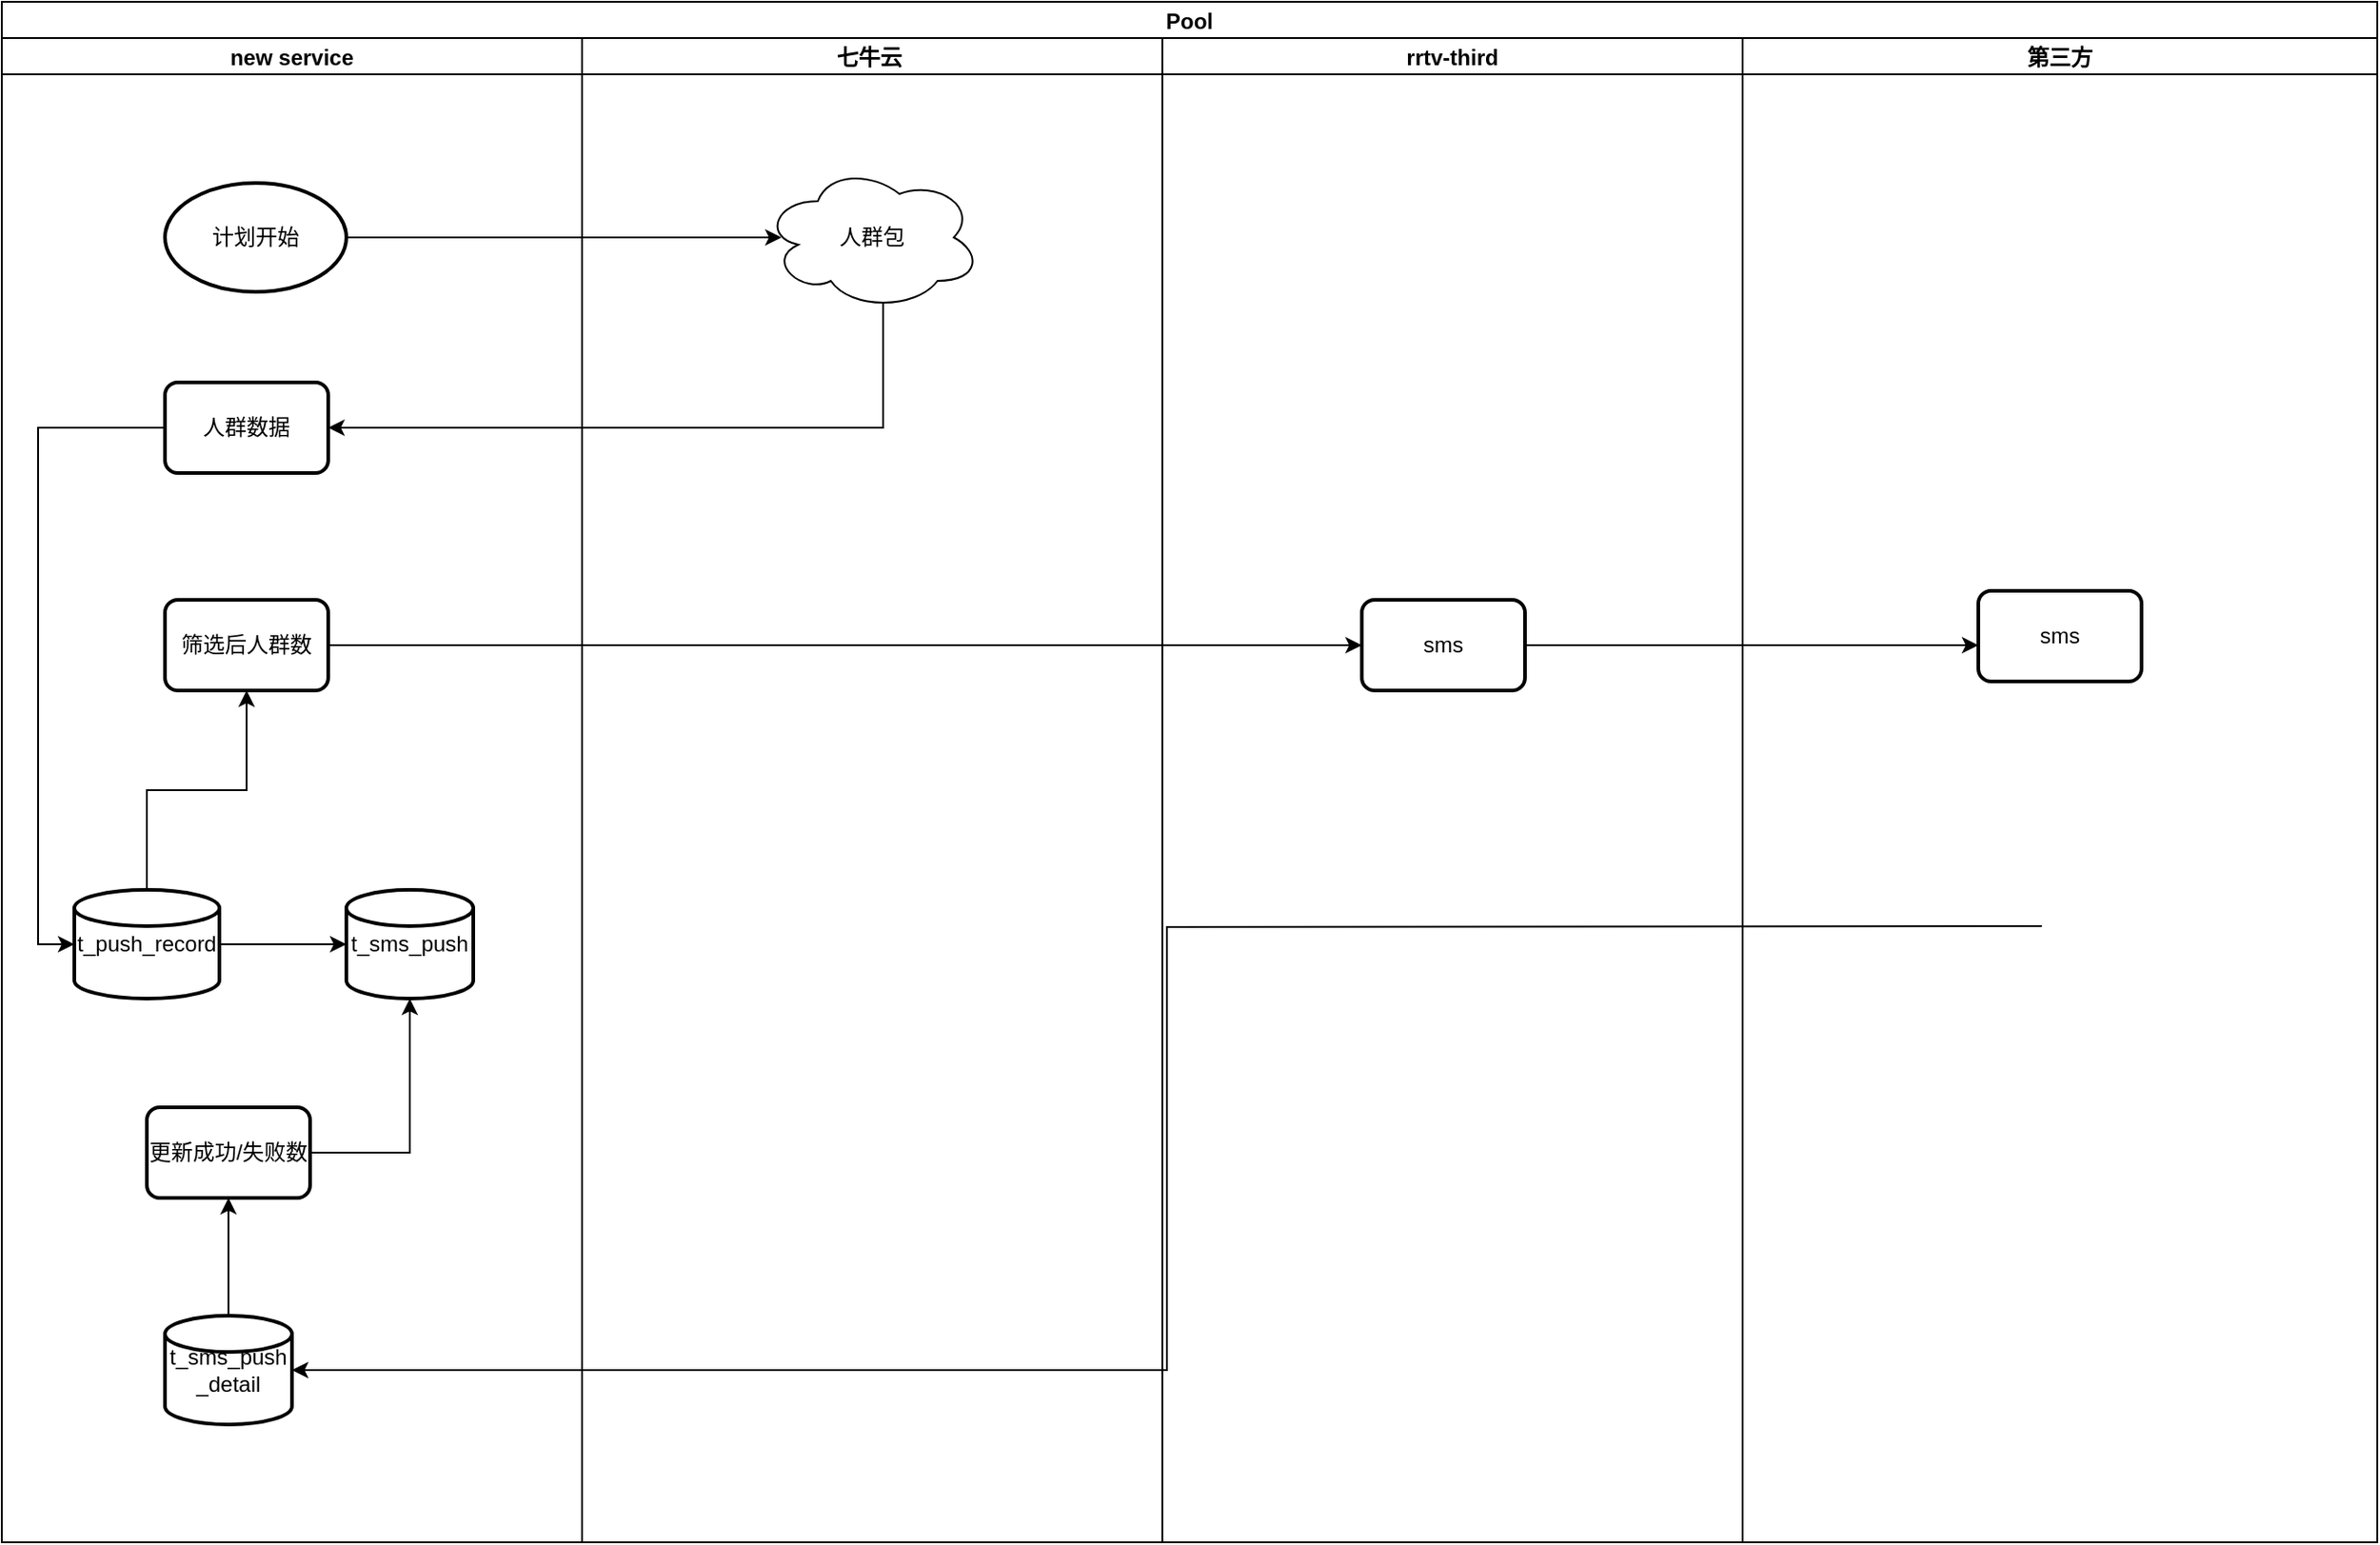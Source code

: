 <mxfile version="20.2.1" type="github">
  <diagram id="P1KyQecb3_lS92I9GrIe" name="第 1 页">
    <mxGraphModel dx="827" dy="459" grid="1" gridSize="10" guides="1" tooltips="1" connect="1" arrows="1" fold="1" page="1" pageScale="1" pageWidth="827" pageHeight="1169" math="0" shadow="0">
      <root>
        <mxCell id="0" />
        <mxCell id="1" parent="0" />
        <mxCell id="-f15-j_1cpKKH325Tn5B-32" value="Pool" style="swimlane;childLayout=stackLayout;resizeParent=1;resizeParentMax=0;startSize=20;rounded=0;shadow=0;sketch=0;" vertex="1" parent="1">
          <mxGeometry x="160" y="310" width="1310" height="850" as="geometry" />
        </mxCell>
        <mxCell id="-f15-j_1cpKKH325Tn5B-68" style="edgeStyle=orthogonalEdgeStyle;rounded=0;orthogonalLoop=1;jettySize=auto;html=1;entryX=1;entryY=0.5;entryDx=0;entryDy=0;entryPerimeter=0;shadow=0;strokeColor=default;exitX=0.5;exitY=1;exitDx=0;exitDy=0;" edge="1" parent="-f15-j_1cpKKH325Tn5B-32" target="-f15-j_1cpKKH325Tn5B-42">
          <mxGeometry relative="1" as="geometry">
            <mxPoint x="1125" y="510" as="sourcePoint" />
          </mxGeometry>
        </mxCell>
        <mxCell id="-f15-j_1cpKKH325Tn5B-33" value="new service" style="swimlane;startSize=20;rounded=0;shadow=0;sketch=0;" vertex="1" parent="-f15-j_1cpKKH325Tn5B-32">
          <mxGeometry y="20" width="320" height="830" as="geometry" />
        </mxCell>
        <mxCell id="-f15-j_1cpKKH325Tn5B-40" value="计划开始" style="strokeWidth=2;html=1;shape=mxgraph.flowchart.start_1;whiteSpace=wrap;rounded=0;shadow=0;sketch=0;gradientColor=none;" vertex="1" parent="-f15-j_1cpKKH325Tn5B-33">
          <mxGeometry x="90" y="80" width="100" height="60" as="geometry" />
        </mxCell>
        <mxCell id="-f15-j_1cpKKH325Tn5B-75" style="edgeStyle=orthogonalEdgeStyle;rounded=0;orthogonalLoop=1;jettySize=auto;html=1;entryX=0.5;entryY=1;entryDx=0;entryDy=0;shadow=0;strokeColor=default;" edge="1" parent="-f15-j_1cpKKH325Tn5B-33" source="-f15-j_1cpKKH325Tn5B-42" target="-f15-j_1cpKKH325Tn5B-73">
          <mxGeometry relative="1" as="geometry" />
        </mxCell>
        <mxCell id="-f15-j_1cpKKH325Tn5B-42" value="t_sms_push&lt;br&gt;_detail" style="strokeWidth=2;html=1;shape=mxgraph.flowchart.database;whiteSpace=wrap;rounded=0;shadow=0;sketch=0;gradientColor=none;align=center;" vertex="1" parent="-f15-j_1cpKKH325Tn5B-33">
          <mxGeometry x="90" y="705" width="70" height="60" as="geometry" />
        </mxCell>
        <mxCell id="-f15-j_1cpKKH325Tn5B-66" style="edgeStyle=orthogonalEdgeStyle;rounded=0;orthogonalLoop=1;jettySize=auto;html=1;entryX=0;entryY=0.5;entryDx=0;entryDy=0;entryPerimeter=0;shadow=0;strokeColor=default;" edge="1" parent="-f15-j_1cpKKH325Tn5B-33" source="-f15-j_1cpKKH325Tn5B-45" target="-f15-j_1cpKKH325Tn5B-41">
          <mxGeometry relative="1" as="geometry" />
        </mxCell>
        <mxCell id="-f15-j_1cpKKH325Tn5B-67" style="edgeStyle=orthogonalEdgeStyle;rounded=0;orthogonalLoop=1;jettySize=auto;html=1;shadow=0;strokeColor=default;" edge="1" parent="-f15-j_1cpKKH325Tn5B-33" source="-f15-j_1cpKKH325Tn5B-45" target="-f15-j_1cpKKH325Tn5B-59">
          <mxGeometry relative="1" as="geometry" />
        </mxCell>
        <mxCell id="-f15-j_1cpKKH325Tn5B-45" value="t_push_record" style="strokeWidth=2;html=1;shape=mxgraph.flowchart.database;whiteSpace=wrap;rounded=0;shadow=0;sketch=0;gradientColor=none;" vertex="1" parent="-f15-j_1cpKKH325Tn5B-33">
          <mxGeometry x="40" y="470" width="80" height="60" as="geometry" />
        </mxCell>
        <mxCell id="-f15-j_1cpKKH325Tn5B-60" style="edgeStyle=orthogonalEdgeStyle;rounded=0;orthogonalLoop=1;jettySize=auto;html=1;entryX=0;entryY=0.5;entryDx=0;entryDy=0;entryPerimeter=0;shadow=0;strokeColor=default;exitX=0;exitY=0.5;exitDx=0;exitDy=0;" edge="1" parent="-f15-j_1cpKKH325Tn5B-33" source="-f15-j_1cpKKH325Tn5B-49" target="-f15-j_1cpKKH325Tn5B-45">
          <mxGeometry relative="1" as="geometry" />
        </mxCell>
        <mxCell id="-f15-j_1cpKKH325Tn5B-49" value="人群数据" style="rounded=1;whiteSpace=wrap;html=1;absoluteArcSize=1;arcSize=14;strokeWidth=2;shadow=0;sketch=0;gradientColor=none;" vertex="1" parent="-f15-j_1cpKKH325Tn5B-33">
          <mxGeometry x="90" y="190" width="90" height="50" as="geometry" />
        </mxCell>
        <mxCell id="-f15-j_1cpKKH325Tn5B-59" value="筛选后人群数" style="rounded=1;whiteSpace=wrap;html=1;absoluteArcSize=1;arcSize=14;strokeWidth=2;shadow=0;sketch=0;gradientColor=none;" vertex="1" parent="-f15-j_1cpKKH325Tn5B-33">
          <mxGeometry x="90" y="310" width="90" height="50" as="geometry" />
        </mxCell>
        <mxCell id="-f15-j_1cpKKH325Tn5B-41" value="t_sms_push" style="strokeWidth=2;html=1;shape=mxgraph.flowchart.database;whiteSpace=wrap;rounded=0;shadow=0;sketch=0;gradientColor=none;" vertex="1" parent="-f15-j_1cpKKH325Tn5B-33">
          <mxGeometry x="190" y="470" width="70" height="60" as="geometry" />
        </mxCell>
        <mxCell id="-f15-j_1cpKKH325Tn5B-74" style="edgeStyle=orthogonalEdgeStyle;rounded=0;orthogonalLoop=1;jettySize=auto;html=1;entryX=0.5;entryY=1;entryDx=0;entryDy=0;entryPerimeter=0;shadow=0;strokeColor=default;" edge="1" parent="-f15-j_1cpKKH325Tn5B-33" source="-f15-j_1cpKKH325Tn5B-73" target="-f15-j_1cpKKH325Tn5B-41">
          <mxGeometry relative="1" as="geometry" />
        </mxCell>
        <mxCell id="-f15-j_1cpKKH325Tn5B-73" value="更新成功/失败数" style="rounded=1;whiteSpace=wrap;html=1;absoluteArcSize=1;arcSize=14;strokeWidth=2;shadow=0;sketch=0;gradientColor=none;" vertex="1" parent="-f15-j_1cpKKH325Tn5B-33">
          <mxGeometry x="80" y="590" width="90" height="50" as="geometry" />
        </mxCell>
        <mxCell id="-f15-j_1cpKKH325Tn5B-34" value="七牛云 " style="swimlane;startSize=20;rounded=0;shadow=0;sketch=0;" vertex="1" parent="-f15-j_1cpKKH325Tn5B-32">
          <mxGeometry x="320" y="20" width="320" height="830" as="geometry" />
        </mxCell>
        <mxCell id="-f15-j_1cpKKH325Tn5B-46" value="人群包" style="ellipse;shape=cloud;whiteSpace=wrap;html=1;rounded=0;shadow=0;sketch=0;gradientColor=none;" vertex="1" parent="-f15-j_1cpKKH325Tn5B-34">
          <mxGeometry x="100" y="70" width="120" height="80" as="geometry" />
        </mxCell>
        <mxCell id="-f15-j_1cpKKH325Tn5B-53" value="" style="shape=image;html=1;verticalAlign=bottom;verticalLabelPosition=bottom;labelBackgroundColor=#ffffff;imageAspect=0;aspect=fixed;image=https://cdn3.iconfinder.com/data/icons/document-icons-2/30/647702-excel-128.png;rounded=0;shadow=0;sketch=0;gradientColor=none;imageBackground=none;" vertex="1" parent="-f15-j_1cpKKH325Tn5B-34">
          <mxGeometry x="10" y="190" width="60" height="60" as="geometry" />
        </mxCell>
        <mxCell id="-f15-j_1cpKKH325Tn5B-35" value="rrtv-third" style="swimlane;startSize=20;rounded=0;shadow=0;sketch=0;swimlaneFillColor=none;gradientColor=none;" vertex="1" parent="-f15-j_1cpKKH325Tn5B-32">
          <mxGeometry x="640" y="20" width="320" height="830" as="geometry" />
        </mxCell>
        <mxCell id="-f15-j_1cpKKH325Tn5B-55" value="sms" style="rounded=1;whiteSpace=wrap;html=1;absoluteArcSize=1;arcSize=14;strokeWidth=2;shadow=0;sketch=0;gradientColor=none;" vertex="1" parent="-f15-j_1cpKKH325Tn5B-35">
          <mxGeometry x="110" y="310" width="90" height="50" as="geometry" />
        </mxCell>
        <mxCell id="-f15-j_1cpKKH325Tn5B-39" value="第三方" style="swimlane;startSize=20;rounded=0;shadow=0;sketch=0;swimlaneFillColor=none;gradientColor=none;" vertex="1" parent="-f15-j_1cpKKH325Tn5B-32">
          <mxGeometry x="960" y="20" width="350" height="830" as="geometry" />
        </mxCell>
        <mxCell id="-f15-j_1cpKKH325Tn5B-57" value="sms" style="rounded=1;whiteSpace=wrap;html=1;absoluteArcSize=1;arcSize=14;strokeWidth=2;shadow=0;sketch=0;gradientColor=none;" vertex="1" parent="-f15-j_1cpKKH325Tn5B-39">
          <mxGeometry x="130" y="305" width="90" height="50" as="geometry" />
        </mxCell>
        <mxCell id="-f15-j_1cpKKH325Tn5B-48" style="edgeStyle=orthogonalEdgeStyle;rounded=0;orthogonalLoop=1;jettySize=auto;html=1;" edge="1" parent="-f15-j_1cpKKH325Tn5B-32" source="-f15-j_1cpKKH325Tn5B-40">
          <mxGeometry relative="1" as="geometry">
            <mxPoint x="430" y="130" as="targetPoint" />
          </mxGeometry>
        </mxCell>
        <mxCell id="-f15-j_1cpKKH325Tn5B-50" style="edgeStyle=orthogonalEdgeStyle;rounded=0;orthogonalLoop=1;jettySize=auto;html=1;entryX=1;entryY=0.5;entryDx=0;entryDy=0;exitX=0.55;exitY=0.95;exitDx=0;exitDy=0;exitPerimeter=0;shadow=0;strokeColor=default;" edge="1" parent="-f15-j_1cpKKH325Tn5B-32" source="-f15-j_1cpKKH325Tn5B-46" target="-f15-j_1cpKKH325Tn5B-49">
          <mxGeometry relative="1" as="geometry">
            <Array as="points">
              <mxPoint x="486" y="235" />
            </Array>
          </mxGeometry>
        </mxCell>
        <mxCell id="-f15-j_1cpKKH325Tn5B-62" style="edgeStyle=orthogonalEdgeStyle;rounded=0;orthogonalLoop=1;jettySize=auto;html=1;shadow=0;strokeColor=default;" edge="1" parent="-f15-j_1cpKKH325Tn5B-32" source="-f15-j_1cpKKH325Tn5B-59" target="-f15-j_1cpKKH325Tn5B-55">
          <mxGeometry relative="1" as="geometry" />
        </mxCell>
        <mxCell id="-f15-j_1cpKKH325Tn5B-63" style="edgeStyle=orthogonalEdgeStyle;rounded=0;orthogonalLoop=1;jettySize=auto;html=1;shadow=0;strokeColor=default;" edge="1" parent="-f15-j_1cpKKH325Tn5B-32" source="-f15-j_1cpKKH325Tn5B-55">
          <mxGeometry relative="1" as="geometry">
            <mxPoint x="1090" y="355" as="targetPoint" />
          </mxGeometry>
        </mxCell>
      </root>
    </mxGraphModel>
  </diagram>
</mxfile>
